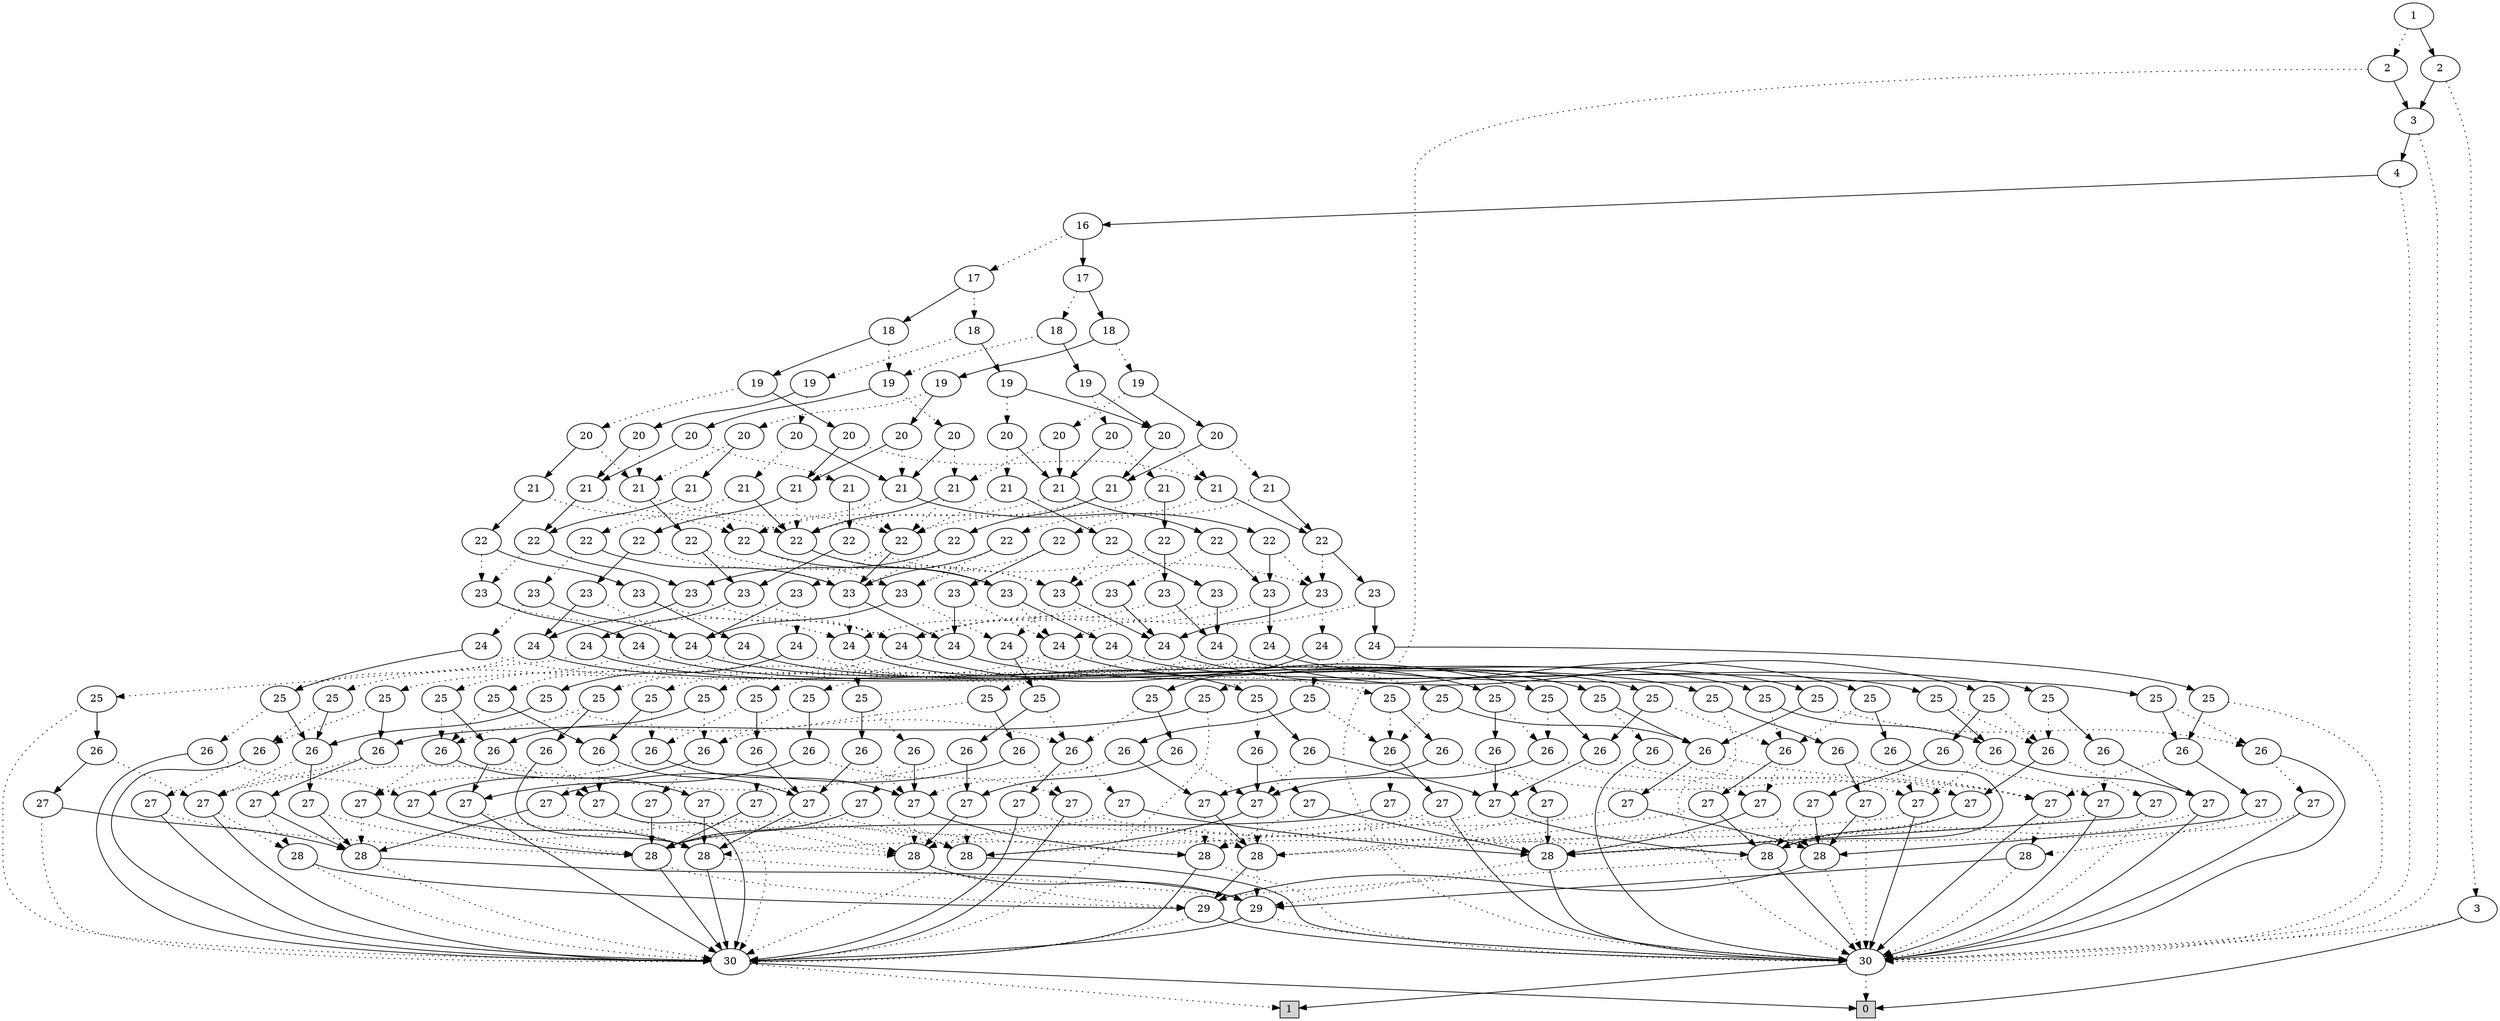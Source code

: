 digraph G {
0 [shape=box, label="0", style=filled, shape=box, height=0.3, width=0.3];
1 [shape=box, label="1", style=filled, shape=box, height=0.3, width=0.3];
10206 [label="1"];
10206 -> 10204 [style=dotted];
10206 -> 10205 [style=filled];
10204 [label="2"];
10204 -> 62 [style=dotted];
10204 -> 10203 [style=filled];
62 [label="30"];
62 -> 0 [style=dotted];
62 -> 1 [style=filled];
10203 [label="3"];
10203 -> 62 [style=dotted];
10203 -> 10202 [style=filled];
10202 [label="4"];
10202 -> 62 [style=dotted];
10202 -> 10201 [style=filled];
10201 [label="16"];
10201 -> 10183 [style=dotted];
10201 -> 10200 [style=filled];
10183 [label="17"];
10183 -> 10165 [style=dotted];
10183 -> 10182 [style=filled];
10165 [label="18"];
10165 -> 10146 [style=dotted];
10165 -> 10164 [style=filled];
10146 [label="19"];
10146 -> 10132 [style=dotted];
10146 -> 10145 [style=filled];
10132 [label="20"];
10132 -> 10122 [style=dotted];
10132 -> 10131 [style=filled];
10122 [label="21"];
10122 -> 10114 [style=dotted];
10122 -> 10121 [style=filled];
10114 [label="22"];
10114 -> 10110 [style=dotted];
10114 -> 10113 [style=filled];
10110 [label="23"];
10110 -> 10033 [style=dotted];
10110 -> 10109 [style=filled];
10033 [label="24"];
10033 -> 9906 [style=dotted];
10033 -> 9895 [style=filled];
9906 [label="25"];
9906 -> 9899 [style=dotted];
9906 -> 9905 [style=filled];
9899 [label="26"];
9899 -> 9898 [style=dotted];
9899 -> 62 [style=filled];
9898 [label="27"];
9898 -> 9896 [style=dotted];
9898 -> 9897 [style=filled];
9896 [label="28"];
9896 -> 9885 [style=dotted];
9896 -> 62 [style=filled];
9885 [label="29"];
9885 -> 62 [style=dotted];
9885 -> 63 [style=filled];
63 [label="30"];
63 -> 1 [style=dotted];
63 -> 0 [style=filled];
9897 [label="28"];
9897 -> 9883 [style=dotted];
9897 -> 62 [style=filled];
9883 [label="29"];
9883 -> 63 [style=dotted];
9883 -> 62 [style=filled];
9905 [label="26"];
9905 -> 9901 [style=dotted];
9905 -> 9904 [style=filled];
9901 [label="27"];
9901 -> 9900 [style=dotted];
9901 -> 62 [style=filled];
9900 [label="28"];
9900 -> 62 [style=dotted];
9900 -> 9885 [style=filled];
9904 [label="27"];
9904 -> 9902 [style=dotted];
9904 -> 9903 [style=filled];
9902 [label="28"];
9902 -> 62 [style=dotted];
9902 -> 63 [style=filled];
9903 [label="28"];
9903 -> 62 [style=dotted];
9903 -> 9883 [style=filled];
9895 [label="25"];
9895 -> 9888 [style=dotted];
9895 -> 9894 [style=filled];
9888 [label="26"];
9888 -> 9887 [style=dotted];
9888 -> 63 [style=filled];
9887 [label="27"];
9887 -> 9884 [style=dotted];
9887 -> 9886 [style=filled];
9884 [label="28"];
9884 -> 9883 [style=dotted];
9884 -> 63 [style=filled];
9886 [label="28"];
9886 -> 9885 [style=dotted];
9886 -> 63 [style=filled];
9894 [label="26"];
9894 -> 9890 [style=dotted];
9894 -> 9893 [style=filled];
9890 [label="27"];
9890 -> 9889 [style=dotted];
9890 -> 63 [style=filled];
9889 [label="28"];
9889 -> 63 [style=dotted];
9889 -> 9883 [style=filled];
9893 [label="27"];
9893 -> 9891 [style=dotted];
9893 -> 9892 [style=filled];
9891 [label="28"];
9891 -> 63 [style=dotted];
9891 -> 62 [style=filled];
9892 [label="28"];
9892 -> 63 [style=dotted];
9892 -> 9885 [style=filled];
10109 [label="24"];
10109 -> 9923 [style=dotted];
10109 -> 9915 [style=filled];
9923 [label="25"];
9923 -> 9919 [style=dotted];
9923 -> 9922 [style=filled];
9919 [label="26"];
9919 -> 9916 [style=dotted];
9919 -> 9918 [style=filled];
9916 [label="27"];
9916 -> 9892 [style=dotted];
9916 -> 9884 [style=filled];
9918 [label="27"];
9918 -> 9917 [style=dotted];
9918 -> 9886 [style=filled];
9917 [label="28"];
9917 -> 9883 [style=dotted];
9917 -> 9885 [style=filled];
9922 [label="26"];
9922 -> 9920 [style=dotted];
9922 -> 9921 [style=filled];
9920 [label="27"];
9920 -> 9917 [style=dotted];
9920 -> 63 [style=filled];
9921 [label="27"];
9921 -> 9902 [style=dotted];
9921 -> 9886 [style=filled];
9915 [label="25"];
9915 -> 9911 [style=dotted];
9915 -> 9914 [style=filled];
9911 [label="26"];
9911 -> 9908 [style=dotted];
9911 -> 9910 [style=filled];
9908 [label="27"];
9908 -> 9903 [style=dotted];
9908 -> 9896 [style=filled];
9910 [label="27"];
9910 -> 9909 [style=dotted];
9910 -> 9897 [style=filled];
9909 [label="28"];
9909 -> 9885 [style=dotted];
9909 -> 9883 [style=filled];
9914 [label="26"];
9914 -> 9912 [style=dotted];
9914 -> 9913 [style=filled];
9912 [label="27"];
9912 -> 9909 [style=dotted];
9912 -> 62 [style=filled];
9913 [label="27"];
9913 -> 9891 [style=dotted];
9913 -> 9897 [style=filled];
10113 [label="23"];
10113 -> 10111 [style=dotted];
10113 -> 10112 [style=filled];
10111 [label="24"];
10111 -> 9935 [style=dotted];
10111 -> 9930 [style=filled];
9935 [label="25"];
9935 -> 9933 [style=dotted];
9935 -> 9934 [style=filled];
9933 [label="26"];
9933 -> 9931 [style=dotted];
9933 -> 9932 [style=filled];
9931 [label="27"];
9931 -> 9891 [style=dotted];
9931 -> 9884 [style=filled];
9932 [label="27"];
9932 -> 9917 [style=dotted];
9932 -> 9902 [style=filled];
9934 [label="26"];
9934 -> 9932 [style=dotted];
9934 -> 9921 [style=filled];
9930 [label="25"];
9930 -> 9928 [style=dotted];
9930 -> 9929 [style=filled];
9928 [label="26"];
9928 -> 9926 [style=dotted];
9928 -> 9927 [style=filled];
9926 [label="27"];
9926 -> 9902 [style=dotted];
9926 -> 9896 [style=filled];
9927 [label="27"];
9927 -> 9909 [style=dotted];
9927 -> 9891 [style=filled];
9929 [label="26"];
9929 -> 9927 [style=dotted];
9929 -> 9913 [style=filled];
10112 [label="24"];
10112 -> 9946 [style=dotted];
10112 -> 9941 [style=filled];
9946 [label="25"];
9946 -> 9943 [style=dotted];
9946 -> 9945 [style=filled];
9943 [label="26"];
9943 -> 9942 [style=dotted];
9943 -> 9887 [style=filled];
9942 [label="27"];
9942 -> 63 [style=dotted];
9942 -> 9884 [style=filled];
9945 [label="26"];
9945 -> 9920 [style=dotted];
9945 -> 9944 [style=filled];
9944 [label="27"];
9944 -> 9886 [style=dotted];
9944 -> 63 [style=filled];
9941 [label="25"];
9941 -> 9938 [style=dotted];
9941 -> 9940 [style=filled];
9938 [label="26"];
9938 -> 9937 [style=dotted];
9938 -> 9898 [style=filled];
9937 [label="27"];
9937 -> 62 [style=dotted];
9937 -> 9896 [style=filled];
9940 [label="26"];
9940 -> 9912 [style=dotted];
9940 -> 9939 [style=filled];
9939 [label="27"];
9939 -> 9897 [style=dotted];
9939 -> 62 [style=filled];
10121 [label="22"];
10121 -> 10117 [style=dotted];
10121 -> 10120 [style=filled];
10117 [label="23"];
10117 -> 10115 [style=dotted];
10117 -> 10116 [style=filled];
10115 [label="24"];
10115 -> 9961 [style=dotted];
10115 -> 9955 [style=filled];
9961 [label="25"];
9961 -> 9958 [style=dotted];
9961 -> 9960 [style=filled];
9958 [label="26"];
9958 -> 9956 [style=dotted];
9958 -> 9957 [style=filled];
9956 [label="27"];
9956 -> 9896 [style=dotted];
9956 -> 9884 [style=filled];
9957 [label="27"];
9957 -> 9917 [style=dotted];
9957 -> 62 [style=filled];
9960 [label="26"];
9960 -> 9901 [style=dotted];
9960 -> 9959 [style=filled];
9959 [label="27"];
9959 -> 9902 [style=dotted];
9959 -> 9909 [style=filled];
9955 [label="25"];
9955 -> 9952 [style=dotted];
9955 -> 9954 [style=filled];
9952 [label="26"];
9952 -> 9950 [style=dotted];
9952 -> 9951 [style=filled];
9950 [label="27"];
9950 -> 9884 [style=dotted];
9950 -> 9896 [style=filled];
9951 [label="27"];
9951 -> 9909 [style=dotted];
9951 -> 63 [style=filled];
9954 [label="26"];
9954 -> 9890 [style=dotted];
9954 -> 9953 [style=filled];
9953 [label="27"];
9953 -> 9891 [style=dotted];
9953 -> 9917 [style=filled];
10116 [label="24"];
10116 -> 9966 [style=dotted];
10116 -> 9964 [style=filled];
9966 [label="25"];
9966 -> 9919 [style=dotted];
9966 -> 9965 [style=filled];
9965 [label="26"];
9965 -> 9920 [style=dotted];
9965 -> 9886 [style=filled];
9964 [label="25"];
9964 -> 9911 [style=dotted];
9964 -> 9963 [style=filled];
9963 [label="26"];
9963 -> 9912 [style=dotted];
9963 -> 9897 [style=filled];
10120 [label="23"];
10120 -> 10118 [style=dotted];
10120 -> 10119 [style=filled];
10118 [label="24"];
10118 -> 9976 [style=dotted];
10118 -> 9972 [style=filled];
9976 [label="25"];
9976 -> 9973 [style=dotted];
9976 -> 9975 [style=filled];
9973 [label="26"];
9973 -> 9916 [style=dotted];
9973 -> 9932 [style=filled];
9975 [label="26"];
9975 -> 9974 [style=dotted];
9975 -> 9921 [style=filled];
9974 [label="27"];
9974 -> 9917 [style=dotted];
9974 -> 9884 [style=filled];
9972 [label="25"];
9972 -> 9969 [style=dotted];
9972 -> 9971 [style=filled];
9969 [label="26"];
9969 -> 9908 [style=dotted];
9969 -> 9927 [style=filled];
9971 [label="26"];
9971 -> 9970 [style=dotted];
9971 -> 9913 [style=filled];
9970 [label="27"];
9970 -> 9909 [style=dotted];
9970 -> 9896 [style=filled];
10119 [label="24"];
10119 -> 9983 [style=dotted];
10119 -> 9980 [style=filled];
9983 [label="25"];
9983 -> 9943 [style=dotted];
9983 -> 9982 [style=filled];
9982 [label="26"];
9982 -> 9981 [style=dotted];
9982 -> 9944 [style=filled];
9981 [label="27"];
9981 -> 9897 [style=dotted];
9981 -> 63 [style=filled];
9980 [label="25"];
9980 -> 9938 [style=dotted];
9980 -> 9979 [style=filled];
9979 [label="26"];
9979 -> 9978 [style=dotted];
9979 -> 9939 [style=filled];
9978 [label="27"];
9978 -> 9886 [style=dotted];
9978 -> 62 [style=filled];
10131 [label="21"];
10131 -> 10124 [style=dotted];
10131 -> 10130 [style=filled];
10124 [label="22"];
10124 -> 10123 [style=dotted];
10124 -> 10120 [style=filled];
10123 [label="23"];
10123 -> 10115 [style=dotted];
10123 -> 10109 [style=filled];
10130 [label="22"];
10130 -> 10126 [style=dotted];
10130 -> 10129 [style=filled];
10126 [label="23"];
10126 -> 10125 [style=dotted];
10126 -> 10116 [style=filled];
10125 [label="24"];
10125 -> 9993 [style=dotted];
10125 -> 9991 [style=filled];
9993 [label="25"];
9993 -> 9958 [style=dotted];
9993 -> 9992 [style=filled];
9992 [label="26"];
9992 -> 9932 [style=dotted];
9992 -> 9959 [style=filled];
9991 [label="25"];
9991 -> 9952 [style=dotted];
9991 -> 9990 [style=filled];
9990 [label="26"];
9990 -> 9927 [style=dotted];
9990 -> 9953 [style=filled];
10129 [label="23"];
10129 -> 10127 [style=dotted];
10129 -> 10128 [style=filled];
10127 [label="24"];
10127 -> 9997 [style=dotted];
10127 -> 9996 [style=filled];
9997 [label="25"];
9997 -> 9973 [style=dotted];
9997 -> 9922 [style=filled];
9996 [label="25"];
9996 -> 9969 [style=dotted];
9996 -> 9914 [style=filled];
10128 [label="24"];
10128 -> 10008 [style=dotted];
10128 -> 10003 [style=filled];
10008 [label="25"];
10008 -> 10005 [style=dotted];
10008 -> 10007 [style=filled];
10005 [label="26"];
10005 -> 10004 [style=dotted];
10005 -> 63 [style=filled];
10004 [label="27"];
10004 -> 9884 [style=dotted];
10004 -> 63 [style=filled];
10007 [label="26"];
10007 -> 9890 [style=dotted];
10007 -> 10006 [style=filled];
10006 [label="27"];
10006 -> 9889 [style=dotted];
10006 -> 9892 [style=filled];
10003 [label="25"];
10003 -> 10000 [style=dotted];
10003 -> 10002 [style=filled];
10000 [label="26"];
10000 -> 9999 [style=dotted];
10000 -> 62 [style=filled];
9999 [label="27"];
9999 -> 9896 [style=dotted];
9999 -> 62 [style=filled];
10002 [label="26"];
10002 -> 9901 [style=dotted];
10002 -> 10001 [style=filled];
10001 [label="27"];
10001 -> 9900 [style=dotted];
10001 -> 9903 [style=filled];
10145 [label="20"];
10145 -> 10139 [style=dotted];
10145 -> 10144 [style=filled];
10139 [label="21"];
10139 -> 10135 [style=dotted];
10139 -> 10138 [style=filled];
10135 [label="22"];
10135 -> 10134 [style=dotted];
10135 -> 10113 [style=filled];
10134 [label="23"];
10134 -> 10133 [style=dotted];
10134 -> 10109 [style=filled];
10133 [label="24"];
10133 -> 10015 [style=dotted];
10133 -> 10014 [style=filled];
10015 [label="25"];
10015 -> 9958 [style=dotted];
10015 -> 9905 [style=filled];
10014 [label="25"];
10014 -> 9952 [style=dotted];
10014 -> 9894 [style=filled];
10138 [label="22"];
10138 -> 10117 [style=dotted];
10138 -> 10137 [style=filled];
10137 [label="23"];
10137 -> 10127 [style=dotted];
10137 -> 10136 [style=filled];
10136 [label="24"];
10136 -> 10024 [style=dotted];
10136 -> 10021 [style=filled];
10024 [label="25"];
10024 -> 63 [style=dotted];
10024 -> 10023 [style=filled];
10023 [label="26"];
10023 -> 9890 [style=dotted];
10023 -> 10022 [style=filled];
10022 [label="27"];
10022 -> 63 [style=dotted];
10022 -> 9892 [style=filled];
10021 [label="25"];
10021 -> 62 [style=dotted];
10021 -> 10020 [style=filled];
10020 [label="26"];
10020 -> 9901 [style=dotted];
10020 -> 10019 [style=filled];
10019 [label="27"];
10019 -> 62 [style=dotted];
10019 -> 9903 [style=filled];
10144 [label="21"];
10144 -> 10121 [style=dotted];
10144 -> 10143 [style=filled];
10143 [label="22"];
10143 -> 10141 [style=dotted];
10143 -> 10142 [style=filled];
10141 [label="23"];
10141 -> 10111 [style=dotted];
10141 -> 10140 [style=filled];
10140 [label="24"];
10140 -> 10030 [style=dotted];
10140 -> 10029 [style=filled];
10030 [label="25"];
10030 -> 9919 [style=dotted];
10030 -> 9945 [style=filled];
10029 [label="25"];
10029 -> 9911 [style=dotted];
10029 -> 9940 [style=filled];
10142 [label="23"];
10142 -> 10127 [style=dotted];
10142 -> 9907 [style=filled];
9907 [label="24"];
9907 -> 9895 [style=dotted];
9907 -> 9906 [style=filled];
10164 [label="19"];
10164 -> 10154 [style=dotted];
10164 -> 10163 [style=filled];
10154 [label="20"];
10154 -> 10150 [style=dotted];
10154 -> 10153 [style=filled];
10150 [label="21"];
10150 -> 10135 [style=dotted];
10150 -> 10149 [style=filled];
10149 [label="22"];
10149 -> 10117 [style=dotted];
10149 -> 10148 [style=filled];
10148 [label="23"];
10148 -> 10118 [style=dotted];
10148 -> 10147 [style=filled];
10147 [label="24"];
10147 -> 10044 [style=dotted];
10147 -> 10041 [style=filled];
10044 [label="25"];
10044 -> 9943 [style=dotted];
10044 -> 10043 [style=filled];
10043 [label="26"];
10043 -> 9981 [style=dotted];
10043 -> 10042 [style=filled];
10042 [label="27"];
10042 -> 9886 [style=dotted];
10042 -> 9892 [style=filled];
10041 [label="25"];
10041 -> 9938 [style=dotted];
10041 -> 10040 [style=filled];
10040 [label="26"];
10040 -> 9978 [style=dotted];
10040 -> 10039 [style=filled];
10039 [label="27"];
10039 -> 9897 [style=dotted];
10039 -> 9903 [style=filled];
10153 [label="21"];
10153 -> 10124 [style=dotted];
10153 -> 10152 [style=filled];
10152 [label="22"];
10152 -> 10151 [style=dotted];
10152 -> 10129 [style=filled];
10151 [label="23"];
10151 -> 10111 [style=dotted];
10151 -> 10116 [style=filled];
10163 [label="20"];
10163 -> 10160 [style=dotted];
10163 -> 10162 [style=filled];
10160 [label="21"];
10160 -> 10156 [style=dotted];
10160 -> 10159 [style=filled];
10156 [label="22"];
10156 -> 10123 [style=dotted];
10156 -> 10155 [style=filled];
10155 [label="23"];
10155 -> 10118 [style=dotted];
10155 -> 10112 [style=filled];
10159 [label="22"];
10159 -> 10126 [style=dotted];
10159 -> 10158 [style=filled];
10158 [label="23"];
10158 -> 10127 [style=dotted];
10158 -> 10157 [style=filled];
10157 [label="24"];
10157 -> 10056 [style=dotted];
10157 -> 10055 [style=filled];
10056 [label="25"];
10056 -> 63 [style=dotted];
10056 -> 10007 [style=filled];
10055 [label="25"];
10055 -> 62 [style=dotted];
10055 -> 10002 [style=filled];
10162 [label="21"];
10162 -> 10121 [style=dotted];
10162 -> 10161 [style=filled];
10161 [label="22"];
10161 -> 10113 [style=dotted];
10161 -> 10142 [style=filled];
10182 [label="18"];
10182 -> 10171 [style=dotted];
10182 -> 10181 [style=filled];
10171 [label="19"];
10171 -> 10167 [style=dotted];
10171 -> 10170 [style=filled];
10167 [label="20"];
10167 -> 10166 [style=dotted];
10167 -> 10131 [style=filled];
10166 [label="21"];
10166 -> 10135 [style=dotted];
10166 -> 10121 [style=filled];
10170 [label="20"];
10170 -> 10169 [style=dotted];
10170 -> 10144 [style=filled];
10169 [label="21"];
10169 -> 10135 [style=dotted];
10169 -> 10168 [style=filled];
10168 [label="22"];
10168 -> 10126 [style=dotted];
10168 -> 10137 [style=filled];
10181 [label="19"];
10181 -> 10176 [style=dotted];
10181 -> 10180 [style=filled];
10176 [label="20"];
10176 -> 10139 [style=dotted];
10176 -> 10175 [style=filled];
10175 [label="21"];
10175 -> 10124 [style=dotted];
10175 -> 10174 [style=filled];
10174 [label="22"];
10174 -> 10141 [style=dotted];
10174 -> 10173 [style=filled];
10173 [label="23"];
10173 -> 10127 [style=dotted];
10173 -> 10172 [style=filled];
10172 [label="24"];
10172 -> 10073 [style=dotted];
10172 -> 10072 [style=filled];
10073 [label="25"];
10073 -> 10005 [style=dotted];
10073 -> 9894 [style=filled];
10072 [label="25"];
10072 -> 10000 [style=dotted];
10072 -> 9905 [style=filled];
10180 [label="20"];
10180 -> 10160 [style=dotted];
10180 -> 10179 [style=filled];
10179 [label="21"];
10179 -> 10121 [style=dotted];
10179 -> 10178 [style=filled];
10178 [label="22"];
10178 -> 10113 [style=dotted];
10178 -> 10177 [style=filled];
10177 [label="23"];
10177 -> 10109 [style=dotted];
10177 -> 9907 [style=filled];
10200 [label="17"];
10200 -> 10189 [style=dotted];
10200 -> 10199 [style=filled];
10189 [label="18"];
10189 -> 10171 [style=dotted];
10189 -> 10188 [style=filled];
10188 [label="19"];
10188 -> 10187 [style=dotted];
10188 -> 10163 [style=filled];
10187 [label="20"];
10187 -> 10186 [style=dotted];
10187 -> 10153 [style=filled];
10186 [label="21"];
10186 -> 10135 [style=dotted];
10186 -> 10185 [style=filled];
10185 [label="22"];
10185 -> 10117 [style=dotted];
10185 -> 10184 [style=filled];
10184 [label="23"];
10184 -> 10127 [style=dotted];
10184 -> 10147 [style=filled];
10199 [label="18"];
10199 -> 10194 [style=dotted];
10199 -> 10198 [style=filled];
10194 [label="19"];
10194 -> 10190 [style=dotted];
10194 -> 10193 [style=filled];
10190 [label="20"];
10190 -> 10166 [style=dotted];
10190 -> 10153 [style=filled];
10193 [label="20"];
10193 -> 10192 [style=dotted];
10193 -> 10162 [style=filled];
10192 [label="21"];
10192 -> 10191 [style=dotted];
10192 -> 10159 [style=filled];
10191 [label="22"];
10191 -> 10123 [style=dotted];
10191 -> 10113 [style=filled];
10198 [label="19"];
10198 -> 10196 [style=dotted];
10198 -> 10197 [style=filled];
10196 [label="20"];
10196 -> 10139 [style=dotted];
10196 -> 10195 [style=filled];
10195 [label="21"];
10195 -> 10124 [style=dotted];
10195 -> 10143 [style=filled];
10197 [label="20"];
10197 -> 10131 [style=dotted];
10197 -> 10179 [style=filled];
10205 [label="2"];
10205 -> 9205 [style=dotted];
10205 -> 10203 [style=filled];
9205 [label="3"];
9205 -> 62 [style=dotted];
9205 -> 0 [style=filled];
}

